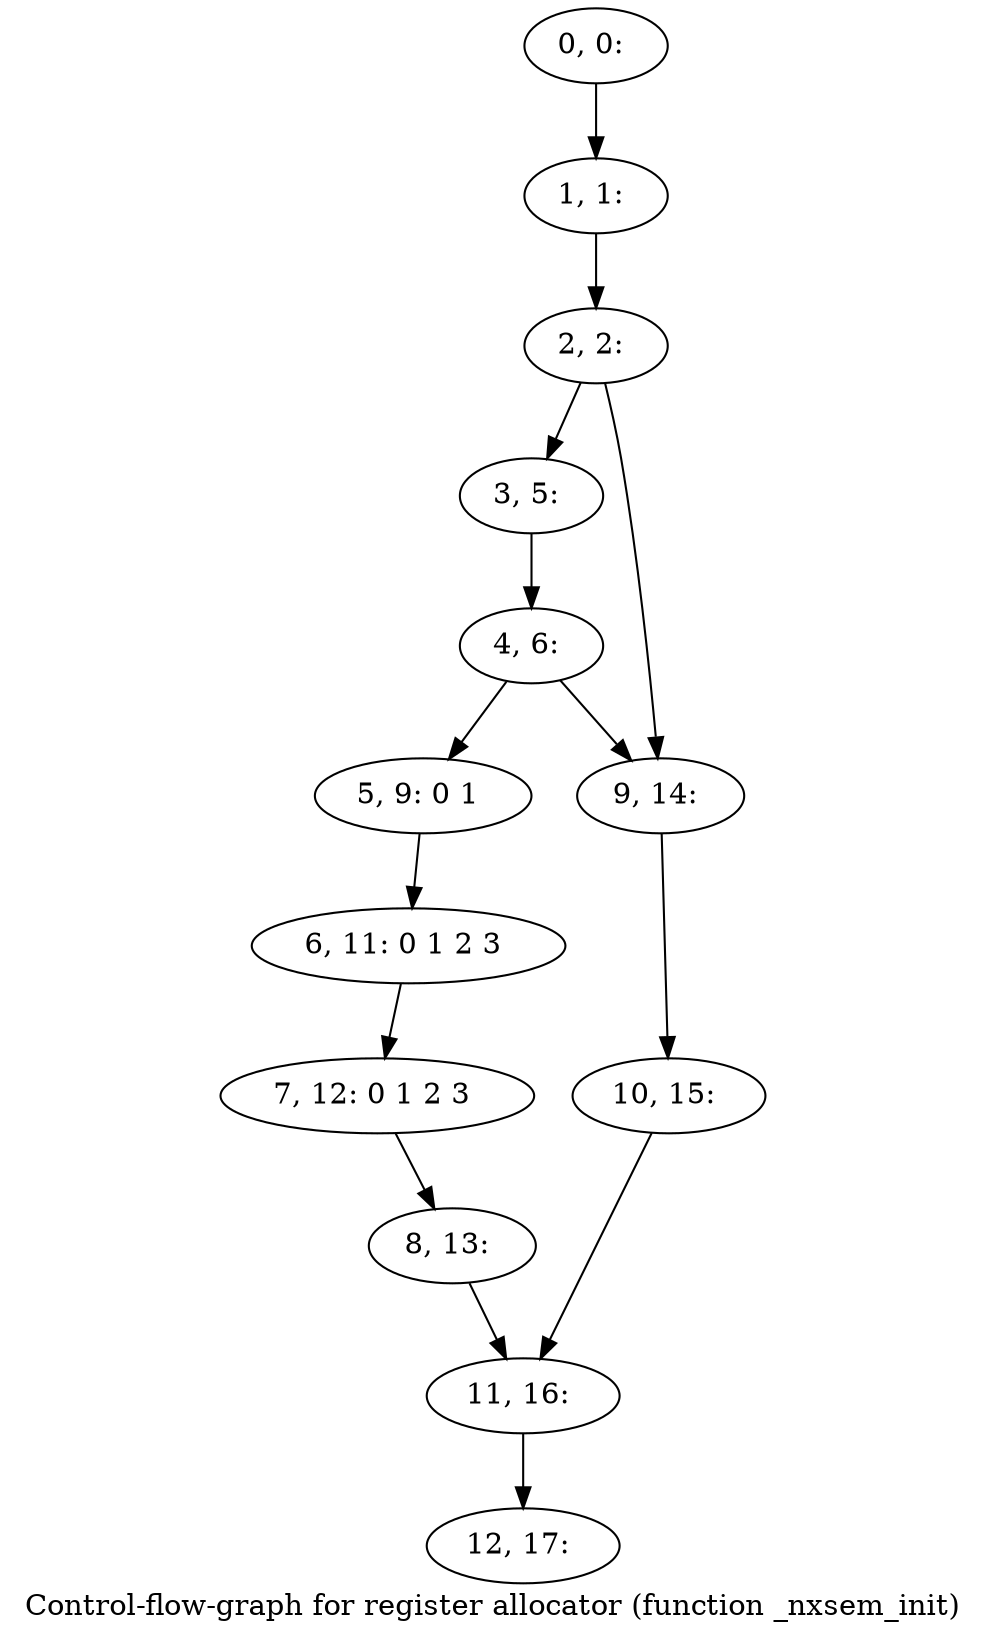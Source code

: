 digraph G {
graph [label="Control-flow-graph for register allocator (function _nxsem_init)"]
0[label="0, 0: "];
1[label="1, 1: "];
2[label="2, 2: "];
3[label="3, 5: "];
4[label="4, 6: "];
5[label="5, 9: 0 1 "];
6[label="6, 11: 0 1 2 3 "];
7[label="7, 12: 0 1 2 3 "];
8[label="8, 13: "];
9[label="9, 14: "];
10[label="10, 15: "];
11[label="11, 16: "];
12[label="12, 17: "];
0->1 ;
1->2 ;
2->3 ;
2->9 ;
3->4 ;
4->5 ;
4->9 ;
5->6 ;
6->7 ;
7->8 ;
8->11 ;
9->10 ;
10->11 ;
11->12 ;
}
